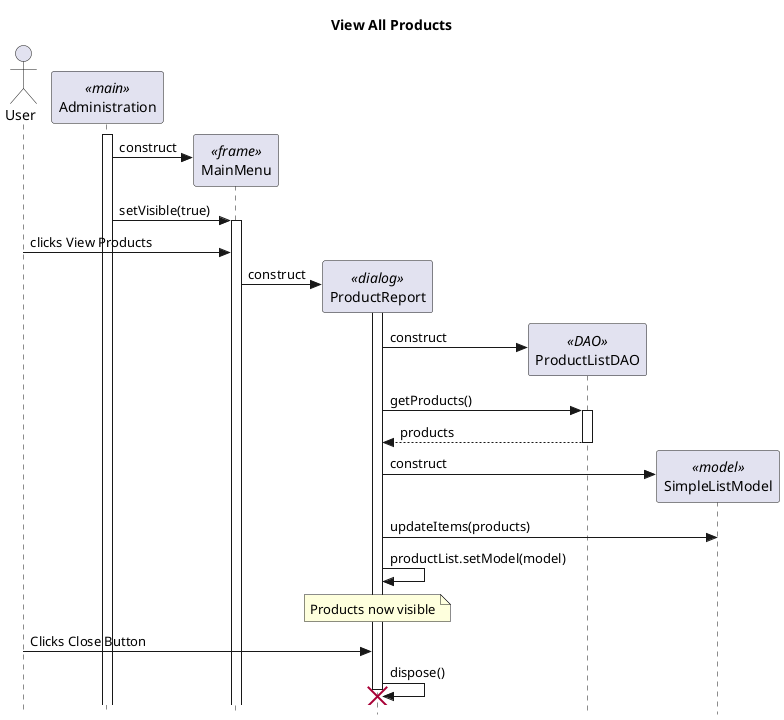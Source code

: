 @startuml

	skinparam {
		Style strictuml
	}
	 
	title View All Products
	 
	actor User as user
	participant "Administration" as main <<main>>
	main++
	
    create "MainMenu" as menu <<frame>>
    main -> menu : construct
    
    main -> menu: setVisible(true)
    menu++
    
    user -> menu: clicks View Products
    
    create "ProductReport" as dialog <<dialog>>
  
    
    menu -> dialog : construct
    dialog++

   'creates a Data Access Object
   create "ProductListDAO" as dao <<DAO>>
   dialog -> dao : construct
   
   dialog -> dao: getProducts()
   dao++
   return products
   
   'creates a SimpleListModel to help 
   create "SimpleListModel" as helper <<model>>
   dialog -> helper : construct
   
   dialog-> helper : updateItems(products)
   
   
   dialog -> dialog : productList.setModel(model)
   note over dialog: Products now visible

   
   
   user -> dialog : Clicks Close Button
   dialog -> dialog : dispose()
   destroy dialog
   
   
   


    
	@enduml

